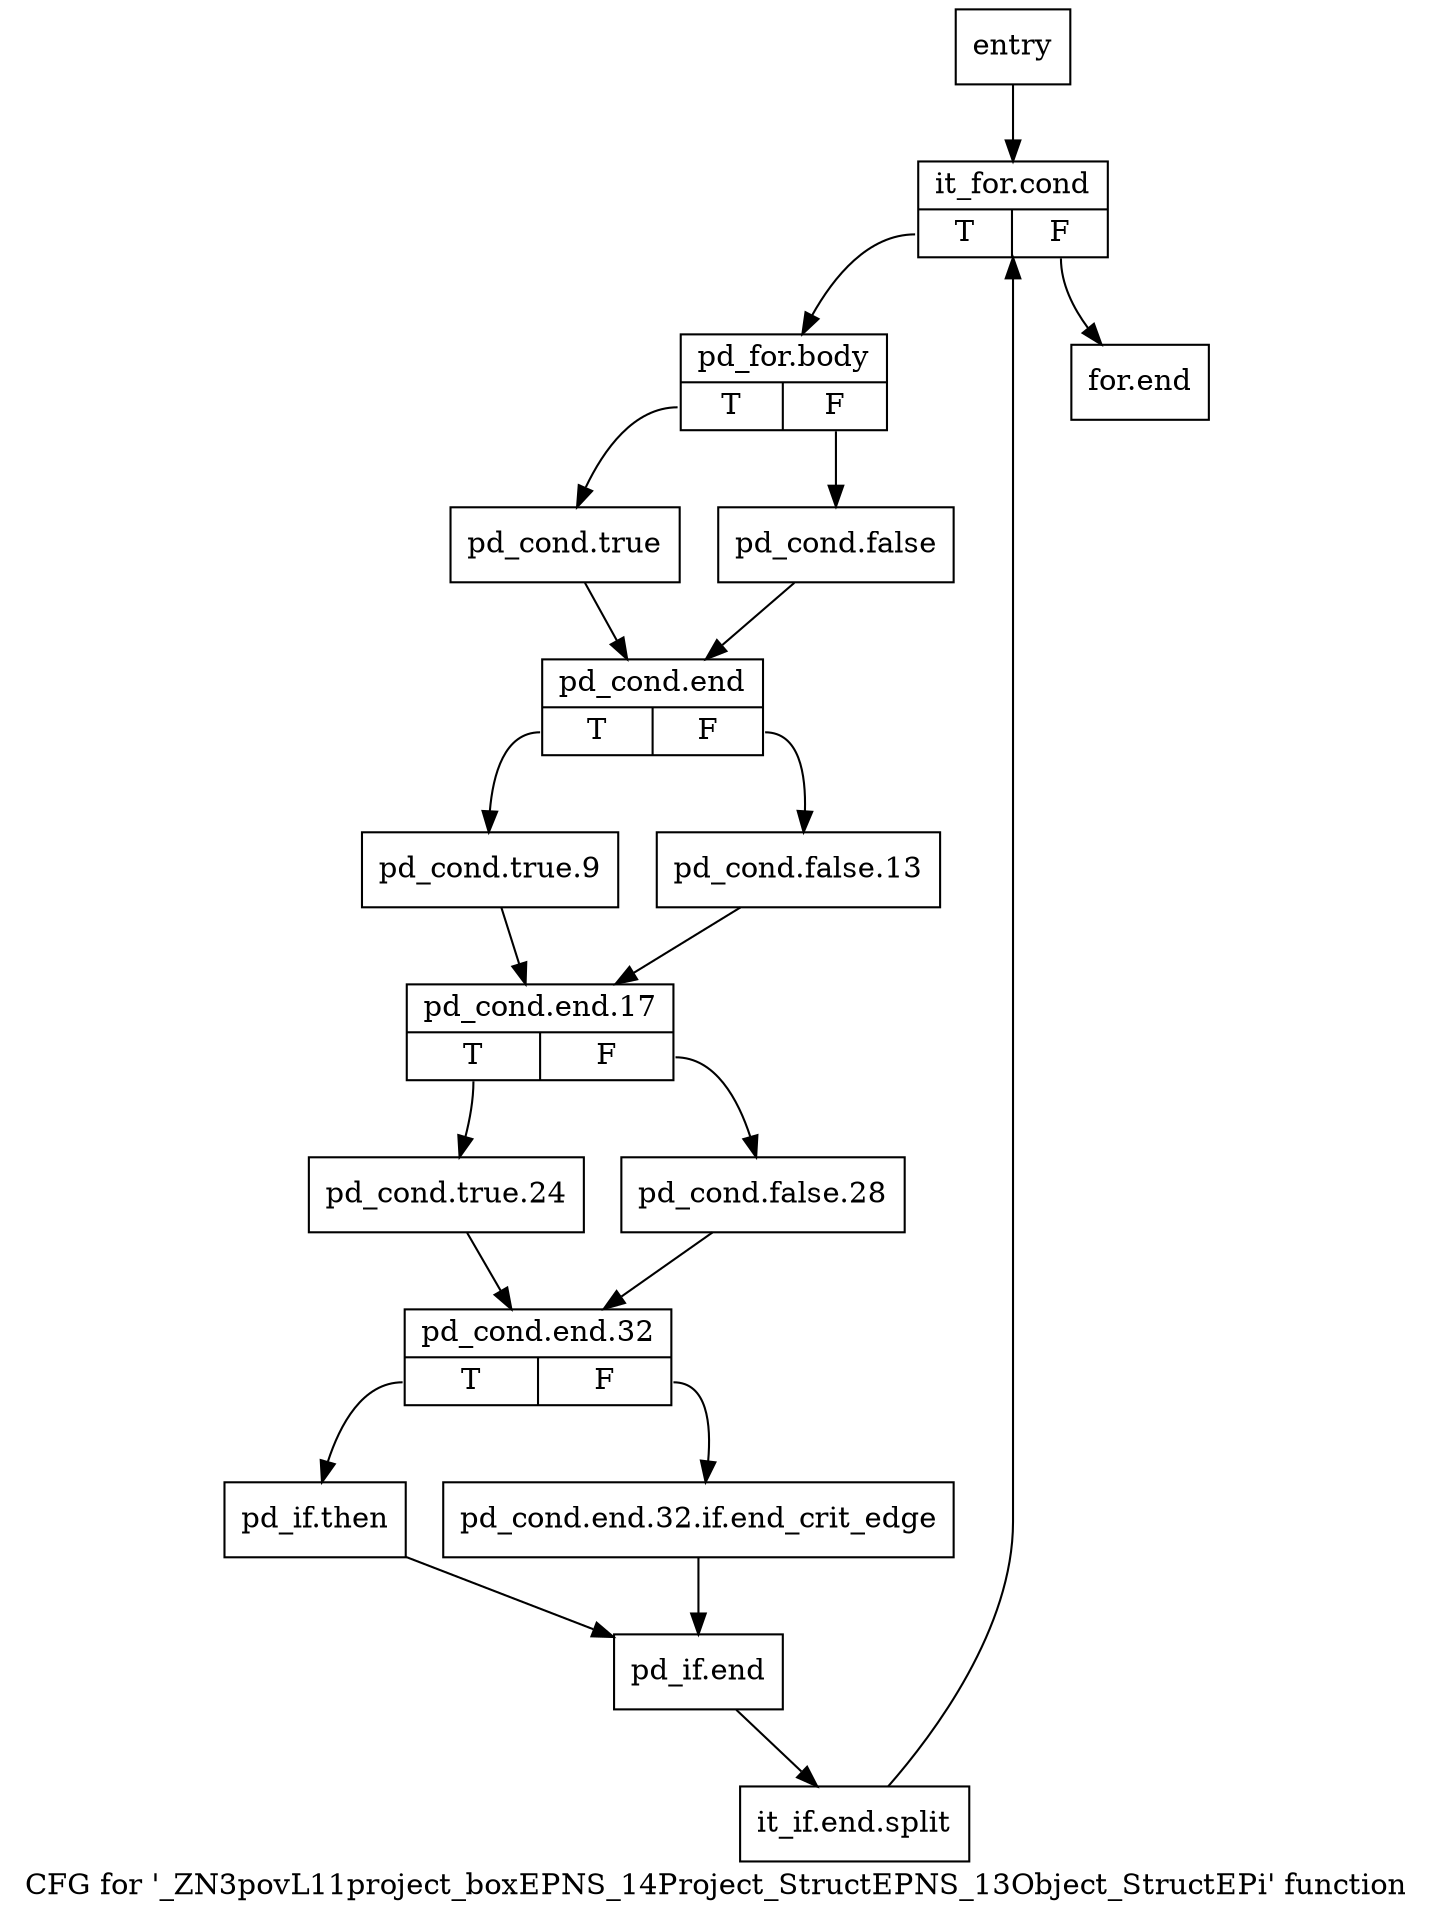 digraph "CFG for '_ZN3povL11project_boxEPNS_14Project_StructEPNS_13Object_StructEPi' function" {
	label="CFG for '_ZN3povL11project_boxEPNS_14Project_StructEPNS_13Object_StructEPi' function";

	Node0x2238e20 [shape=record,label="{entry}"];
	Node0x2238e20 -> Node0x2238e70;
	Node0x2238e70 [shape=record,label="{it_for.cond|{<s0>T|<s1>F}}"];
	Node0x2238e70:s0 -> Node0x2238ec0;
	Node0x2238e70:s1 -> Node0x22392d0;
	Node0x2238ec0 [shape=record,label="{pd_for.body|{<s0>T|<s1>F}}"];
	Node0x2238ec0:s0 -> Node0x2238f10;
	Node0x2238ec0:s1 -> Node0x2238f60;
	Node0x2238f10 [shape=record,label="{pd_cond.true}"];
	Node0x2238f10 -> Node0x2238fb0;
	Node0x2238f60 [shape=record,label="{pd_cond.false}"];
	Node0x2238f60 -> Node0x2238fb0;
	Node0x2238fb0 [shape=record,label="{pd_cond.end|{<s0>T|<s1>F}}"];
	Node0x2238fb0:s0 -> Node0x2239000;
	Node0x2238fb0:s1 -> Node0x2239050;
	Node0x2239000 [shape=record,label="{pd_cond.true.9}"];
	Node0x2239000 -> Node0x22390a0;
	Node0x2239050 [shape=record,label="{pd_cond.false.13}"];
	Node0x2239050 -> Node0x22390a0;
	Node0x22390a0 [shape=record,label="{pd_cond.end.17|{<s0>T|<s1>F}}"];
	Node0x22390a0:s0 -> Node0x22390f0;
	Node0x22390a0:s1 -> Node0x2239140;
	Node0x22390f0 [shape=record,label="{pd_cond.true.24}"];
	Node0x22390f0 -> Node0x2239190;
	Node0x2239140 [shape=record,label="{pd_cond.false.28}"];
	Node0x2239140 -> Node0x2239190;
	Node0x2239190 [shape=record,label="{pd_cond.end.32|{<s0>T|<s1>F}}"];
	Node0x2239190:s0 -> Node0x2239230;
	Node0x2239190:s1 -> Node0x22391e0;
	Node0x22391e0 [shape=record,label="{pd_cond.end.32.if.end_crit_edge}"];
	Node0x22391e0 -> Node0x2239280;
	Node0x2239230 [shape=record,label="{pd_if.then}"];
	Node0x2239230 -> Node0x2239280;
	Node0x2239280 [shape=record,label="{pd_if.end}"];
	Node0x2239280 -> Node0x34a4360;
	Node0x34a4360 [shape=record,label="{it_if.end.split}"];
	Node0x34a4360 -> Node0x2238e70;
	Node0x22392d0 [shape=record,label="{for.end}"];
}
